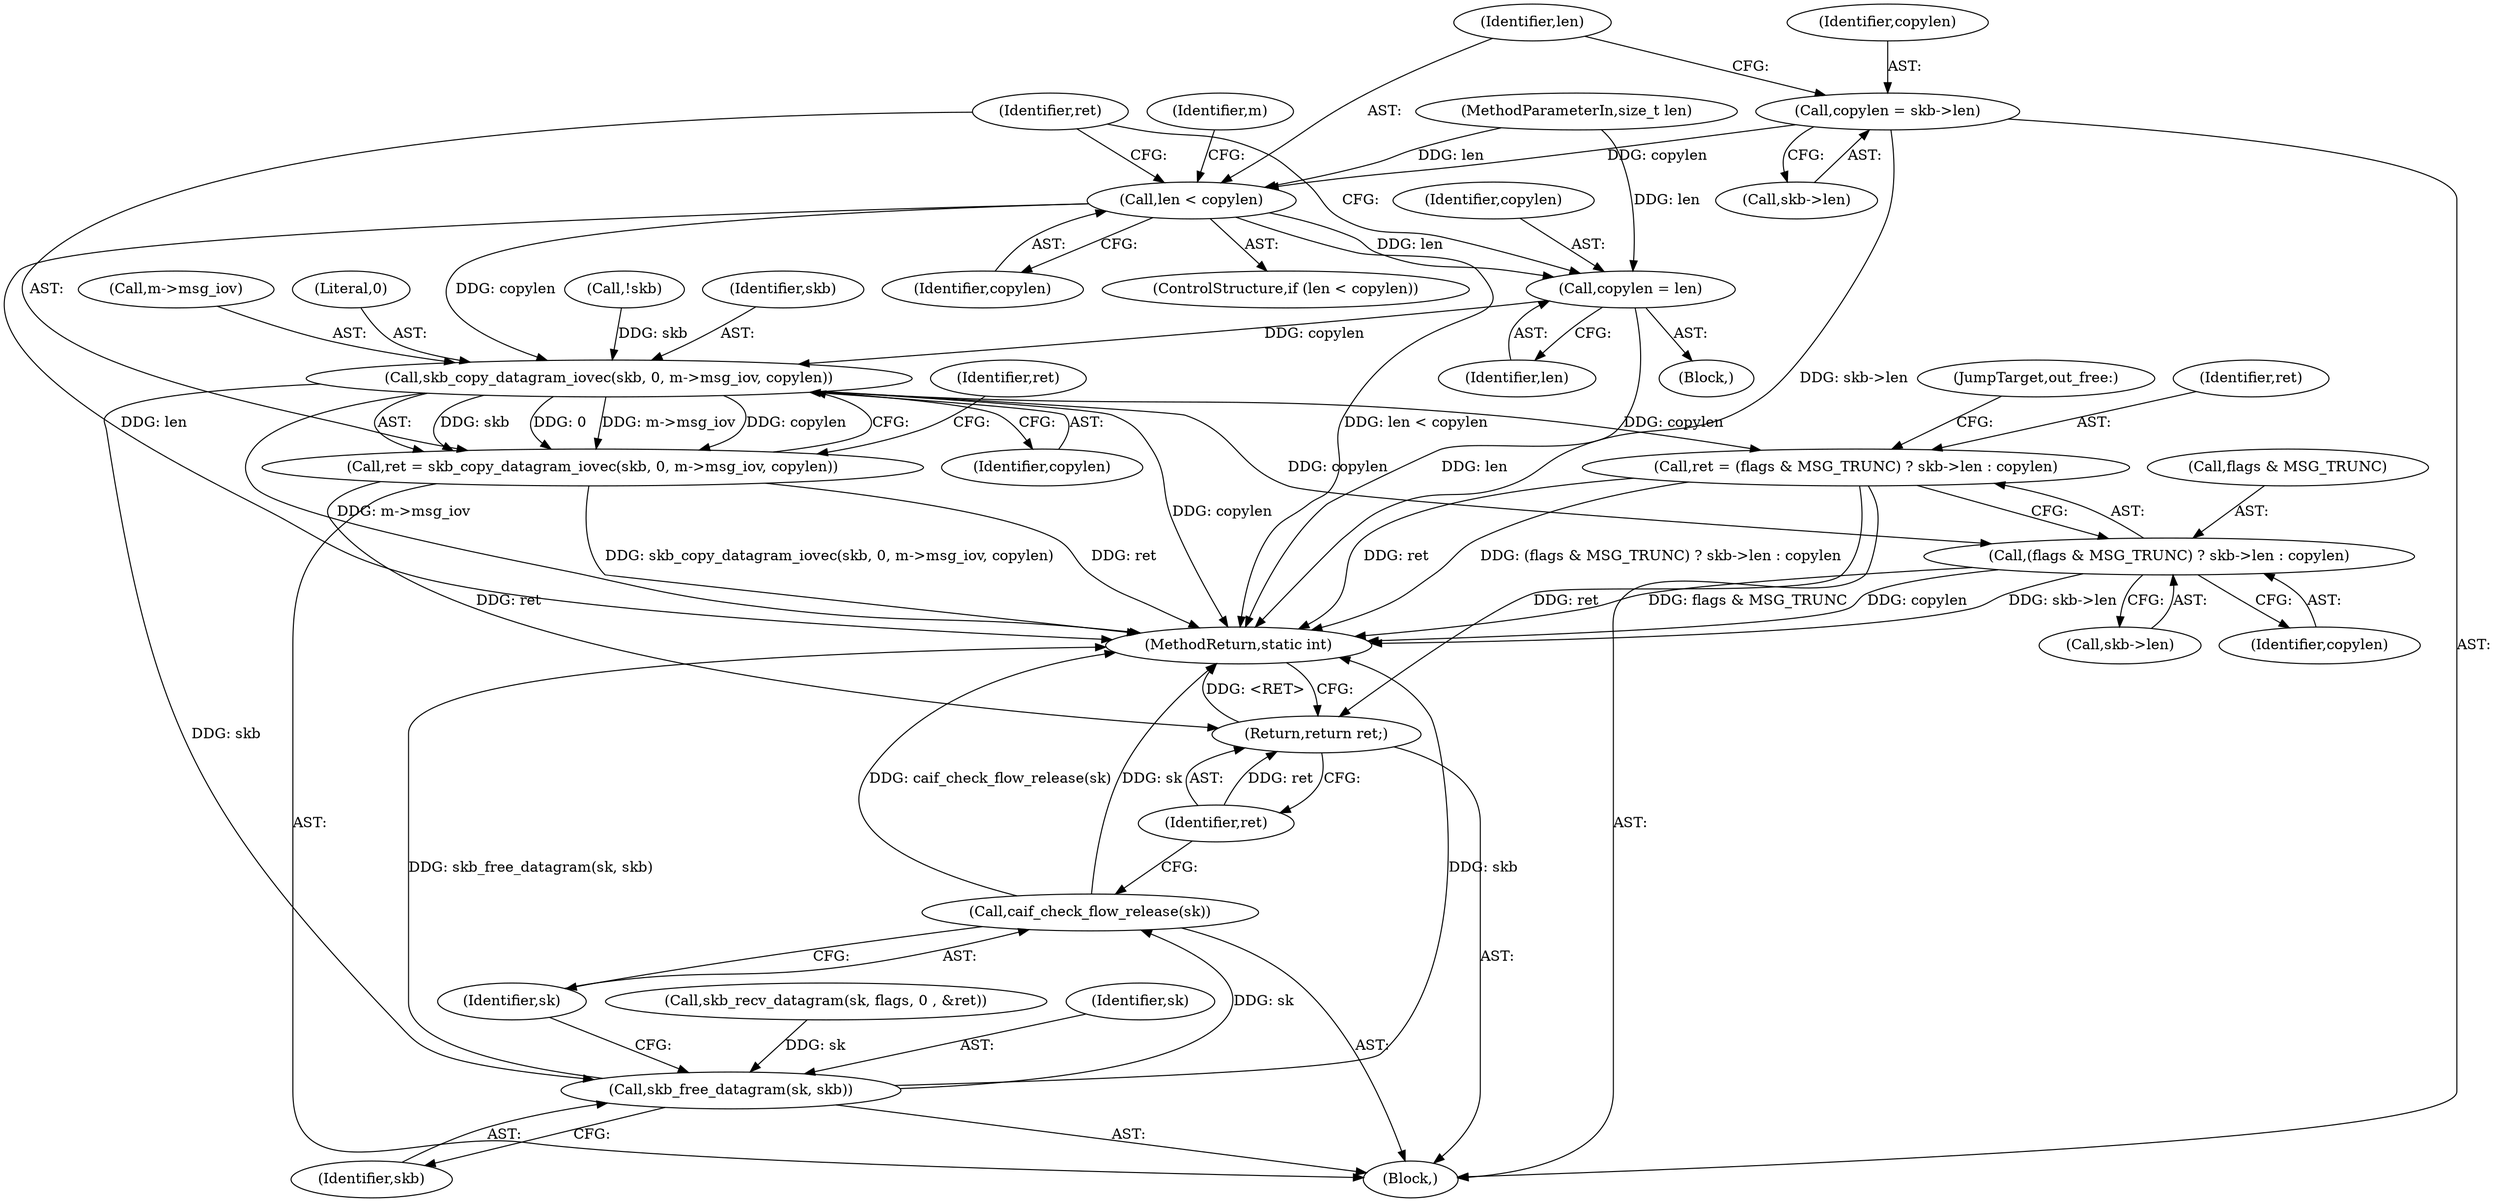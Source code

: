 digraph "0_linux_2d6fbfe733f35c6b355c216644e08e149c61b271@API" {
"1000144" [label="(Call,copylen = skb->len)"];
"1000150" [label="(Call,len < copylen)"];
"1000159" [label="(Call,copylen = len)"];
"1000164" [label="(Call,skb_copy_datagram_iovec(skb, 0, m->msg_iov, copylen))"];
"1000162" [label="(Call,ret = skb_copy_datagram_iovec(skb, 0, m->msg_iov, copylen))"];
"1000190" [label="(Return,return ret;)"];
"1000174" [label="(Call,ret = (flags & MSG_TRUNC) ? skb->len : copylen)"];
"1000176" [label="(Call,(flags & MSG_TRUNC) ? skb->len : copylen)"];
"1000185" [label="(Call,skb_free_datagram(sk, skb))"];
"1000188" [label="(Call,caif_check_flow_release(sk))"];
"1000159" [label="(Call,copylen = len)"];
"1000170" [label="(Identifier,copylen)"];
"1000177" [label="(Call,flags & MSG_TRUNC)"];
"1000166" [label="(Literal,0)"];
"1000162" [label="(Call,ret = skb_copy_datagram_iovec(skb, 0, m->msg_iov, copylen))"];
"1000174" [label="(Call,ret = (flags & MSG_TRUNC) ? skb->len : copylen)"];
"1000153" [label="(Block,)"];
"1000163" [label="(Identifier,ret)"];
"1000151" [label="(Identifier,len)"];
"1000106" [label="(Block,)"];
"1000184" [label="(JumpTarget,out_free:)"];
"1000189" [label="(Identifier,sk)"];
"1000172" [label="(Identifier,ret)"];
"1000175" [label="(Identifier,ret)"];
"1000187" [label="(Identifier,skb)"];
"1000160" [label="(Identifier,copylen)"];
"1000164" [label="(Call,skb_copy_datagram_iovec(skb, 0, m->msg_iov, copylen))"];
"1000191" [label="(Identifier,ret)"];
"1000161" [label="(Identifier,len)"];
"1000141" [label="(Call,!skb)"];
"1000190" [label="(Return,return ret;)"];
"1000152" [label="(Identifier,copylen)"];
"1000176" [label="(Call,(flags & MSG_TRUNC) ? skb->len : copylen)"];
"1000149" [label="(ControlStructure,if (len < copylen))"];
"1000145" [label="(Identifier,copylen)"];
"1000156" [label="(Identifier,m)"];
"1000165" [label="(Identifier,skb)"];
"1000134" [label="(Call,skb_recv_datagram(sk, flags, 0 , &ret))"];
"1000188" [label="(Call,caif_check_flow_release(sk))"];
"1000183" [label="(Identifier,copylen)"];
"1000104" [label="(MethodParameterIn,size_t len)"];
"1000144" [label="(Call,copylen = skb->len)"];
"1000180" [label="(Call,skb->len)"];
"1000150" [label="(Call,len < copylen)"];
"1000146" [label="(Call,skb->len)"];
"1000167" [label="(Call,m->msg_iov)"];
"1000195" [label="(MethodReturn,static int)"];
"1000185" [label="(Call,skb_free_datagram(sk, skb))"];
"1000186" [label="(Identifier,sk)"];
"1000144" -> "1000106"  [label="AST: "];
"1000144" -> "1000146"  [label="CFG: "];
"1000145" -> "1000144"  [label="AST: "];
"1000146" -> "1000144"  [label="AST: "];
"1000151" -> "1000144"  [label="CFG: "];
"1000144" -> "1000195"  [label="DDG: skb->len"];
"1000144" -> "1000150"  [label="DDG: copylen"];
"1000150" -> "1000149"  [label="AST: "];
"1000150" -> "1000152"  [label="CFG: "];
"1000151" -> "1000150"  [label="AST: "];
"1000152" -> "1000150"  [label="AST: "];
"1000156" -> "1000150"  [label="CFG: "];
"1000163" -> "1000150"  [label="CFG: "];
"1000150" -> "1000195"  [label="DDG: len"];
"1000150" -> "1000195"  [label="DDG: len < copylen"];
"1000104" -> "1000150"  [label="DDG: len"];
"1000150" -> "1000159"  [label="DDG: len"];
"1000150" -> "1000164"  [label="DDG: copylen"];
"1000159" -> "1000153"  [label="AST: "];
"1000159" -> "1000161"  [label="CFG: "];
"1000160" -> "1000159"  [label="AST: "];
"1000161" -> "1000159"  [label="AST: "];
"1000163" -> "1000159"  [label="CFG: "];
"1000159" -> "1000195"  [label="DDG: len"];
"1000104" -> "1000159"  [label="DDG: len"];
"1000159" -> "1000164"  [label="DDG: copylen"];
"1000164" -> "1000162"  [label="AST: "];
"1000164" -> "1000170"  [label="CFG: "];
"1000165" -> "1000164"  [label="AST: "];
"1000166" -> "1000164"  [label="AST: "];
"1000167" -> "1000164"  [label="AST: "];
"1000170" -> "1000164"  [label="AST: "];
"1000162" -> "1000164"  [label="CFG: "];
"1000164" -> "1000195"  [label="DDG: m->msg_iov"];
"1000164" -> "1000195"  [label="DDG: copylen"];
"1000164" -> "1000162"  [label="DDG: skb"];
"1000164" -> "1000162"  [label="DDG: 0"];
"1000164" -> "1000162"  [label="DDG: m->msg_iov"];
"1000164" -> "1000162"  [label="DDG: copylen"];
"1000141" -> "1000164"  [label="DDG: skb"];
"1000164" -> "1000174"  [label="DDG: copylen"];
"1000164" -> "1000176"  [label="DDG: copylen"];
"1000164" -> "1000185"  [label="DDG: skb"];
"1000162" -> "1000106"  [label="AST: "];
"1000163" -> "1000162"  [label="AST: "];
"1000172" -> "1000162"  [label="CFG: "];
"1000162" -> "1000195"  [label="DDG: skb_copy_datagram_iovec(skb, 0, m->msg_iov, copylen)"];
"1000162" -> "1000195"  [label="DDG: ret"];
"1000162" -> "1000190"  [label="DDG: ret"];
"1000190" -> "1000106"  [label="AST: "];
"1000190" -> "1000191"  [label="CFG: "];
"1000191" -> "1000190"  [label="AST: "];
"1000195" -> "1000190"  [label="CFG: "];
"1000190" -> "1000195"  [label="DDG: <RET>"];
"1000191" -> "1000190"  [label="DDG: ret"];
"1000174" -> "1000190"  [label="DDG: ret"];
"1000174" -> "1000106"  [label="AST: "];
"1000174" -> "1000176"  [label="CFG: "];
"1000175" -> "1000174"  [label="AST: "];
"1000176" -> "1000174"  [label="AST: "];
"1000184" -> "1000174"  [label="CFG: "];
"1000174" -> "1000195"  [label="DDG: (flags & MSG_TRUNC) ? skb->len : copylen"];
"1000174" -> "1000195"  [label="DDG: ret"];
"1000176" -> "1000180"  [label="CFG: "];
"1000176" -> "1000183"  [label="CFG: "];
"1000177" -> "1000176"  [label="AST: "];
"1000180" -> "1000176"  [label="AST: "];
"1000183" -> "1000176"  [label="AST: "];
"1000176" -> "1000195"  [label="DDG: skb->len"];
"1000176" -> "1000195"  [label="DDG: flags & MSG_TRUNC"];
"1000176" -> "1000195"  [label="DDG: copylen"];
"1000185" -> "1000106"  [label="AST: "];
"1000185" -> "1000187"  [label="CFG: "];
"1000186" -> "1000185"  [label="AST: "];
"1000187" -> "1000185"  [label="AST: "];
"1000189" -> "1000185"  [label="CFG: "];
"1000185" -> "1000195"  [label="DDG: skb_free_datagram(sk, skb)"];
"1000185" -> "1000195"  [label="DDG: skb"];
"1000134" -> "1000185"  [label="DDG: sk"];
"1000185" -> "1000188"  [label="DDG: sk"];
"1000188" -> "1000106"  [label="AST: "];
"1000188" -> "1000189"  [label="CFG: "];
"1000189" -> "1000188"  [label="AST: "];
"1000191" -> "1000188"  [label="CFG: "];
"1000188" -> "1000195"  [label="DDG: sk"];
"1000188" -> "1000195"  [label="DDG: caif_check_flow_release(sk)"];
}
